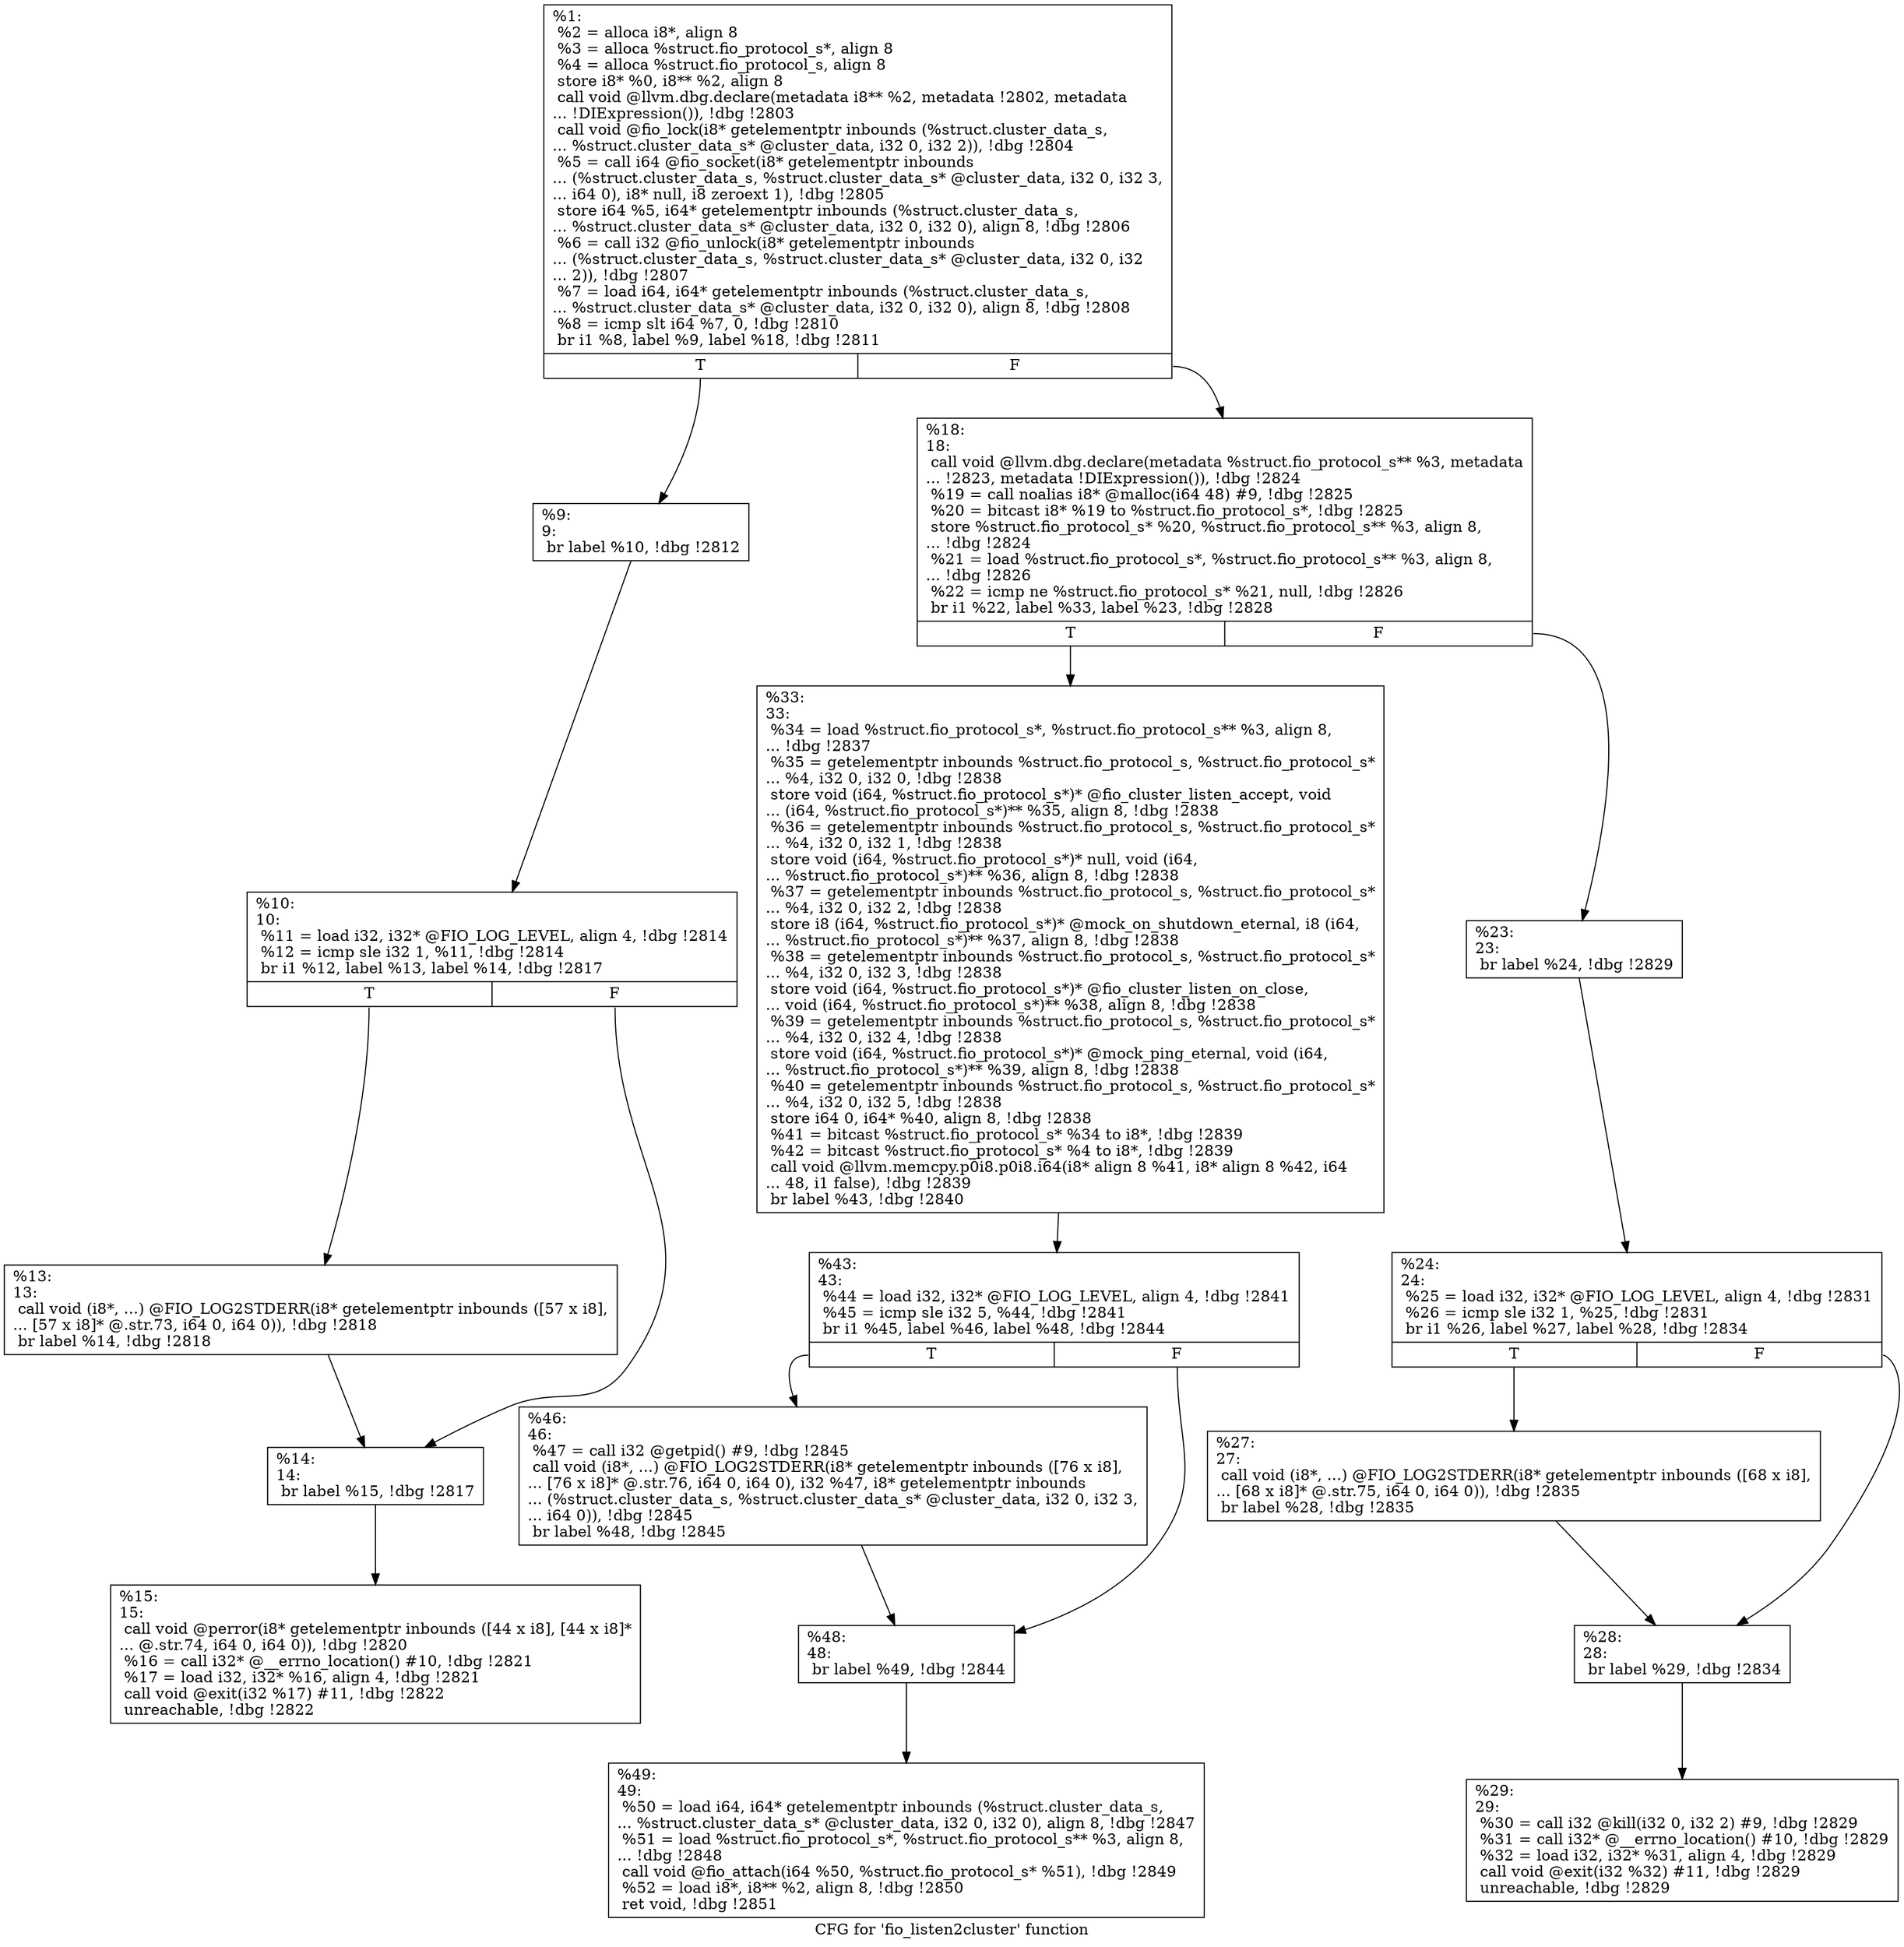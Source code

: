 digraph "CFG for 'fio_listen2cluster' function" {
	label="CFG for 'fio_listen2cluster' function";

	Node0x5568514235f0 [shape=record,label="{%1:\l  %2 = alloca i8*, align 8\l  %3 = alloca %struct.fio_protocol_s*, align 8\l  %4 = alloca %struct.fio_protocol_s, align 8\l  store i8* %0, i8** %2, align 8\l  call void @llvm.dbg.declare(metadata i8** %2, metadata !2802, metadata\l... !DIExpression()), !dbg !2803\l  call void @fio_lock(i8* getelementptr inbounds (%struct.cluster_data_s,\l... %struct.cluster_data_s* @cluster_data, i32 0, i32 2)), !dbg !2804\l  %5 = call i64 @fio_socket(i8* getelementptr inbounds\l... (%struct.cluster_data_s, %struct.cluster_data_s* @cluster_data, i32 0, i32 3,\l... i64 0), i8* null, i8 zeroext 1), !dbg !2805\l  store i64 %5, i64* getelementptr inbounds (%struct.cluster_data_s,\l... %struct.cluster_data_s* @cluster_data, i32 0, i32 0), align 8, !dbg !2806\l  %6 = call i32 @fio_unlock(i8* getelementptr inbounds\l... (%struct.cluster_data_s, %struct.cluster_data_s* @cluster_data, i32 0, i32\l... 2)), !dbg !2807\l  %7 = load i64, i64* getelementptr inbounds (%struct.cluster_data_s,\l... %struct.cluster_data_s* @cluster_data, i32 0, i32 0), align 8, !dbg !2808\l  %8 = icmp slt i64 %7, 0, !dbg !2810\l  br i1 %8, label %9, label %18, !dbg !2811\l|{<s0>T|<s1>F}}"];
	Node0x5568514235f0:s0 -> Node0x556851426fa0;
	Node0x5568514235f0:s1 -> Node0x556851427130;
	Node0x556851426fa0 [shape=record,label="{%9:\l9:                                                \l  br label %10, !dbg !2812\l}"];
	Node0x556851426fa0 -> Node0x556851426ff0;
	Node0x556851426ff0 [shape=record,label="{%10:\l10:                                               \l  %11 = load i32, i32* @FIO_LOG_LEVEL, align 4, !dbg !2814\l  %12 = icmp sle i32 1, %11, !dbg !2814\l  br i1 %12, label %13, label %14, !dbg !2817\l|{<s0>T|<s1>F}}"];
	Node0x556851426ff0:s0 -> Node0x556851427040;
	Node0x556851426ff0:s1 -> Node0x556851427090;
	Node0x556851427040 [shape=record,label="{%13:\l13:                                               \l  call void (i8*, ...) @FIO_LOG2STDERR(i8* getelementptr inbounds ([57 x i8],\l... [57 x i8]* @.str.73, i64 0, i64 0)), !dbg !2818\l  br label %14, !dbg !2818\l}"];
	Node0x556851427040 -> Node0x556851427090;
	Node0x556851427090 [shape=record,label="{%14:\l14:                                               \l  br label %15, !dbg !2817\l}"];
	Node0x556851427090 -> Node0x5568514270e0;
	Node0x5568514270e0 [shape=record,label="{%15:\l15:                                               \l  call void @perror(i8* getelementptr inbounds ([44 x i8], [44 x i8]*\l... @.str.74, i64 0, i64 0)), !dbg !2820\l  %16 = call i32* @__errno_location() #10, !dbg !2821\l  %17 = load i32, i32* %16, align 4, !dbg !2821\l  call void @exit(i32 %17) #11, !dbg !2822\l  unreachable, !dbg !2822\l}"];
	Node0x556851427130 [shape=record,label="{%18:\l18:                                               \l  call void @llvm.dbg.declare(metadata %struct.fio_protocol_s** %3, metadata\l... !2823, metadata !DIExpression()), !dbg !2824\l  %19 = call noalias i8* @malloc(i64 48) #9, !dbg !2825\l  %20 = bitcast i8* %19 to %struct.fio_protocol_s*, !dbg !2825\l  store %struct.fio_protocol_s* %20, %struct.fio_protocol_s** %3, align 8,\l... !dbg !2824\l  %21 = load %struct.fio_protocol_s*, %struct.fio_protocol_s** %3, align 8,\l... !dbg !2826\l  %22 = icmp ne %struct.fio_protocol_s* %21, null, !dbg !2826\l  br i1 %22, label %33, label %23, !dbg !2828\l|{<s0>T|<s1>F}}"];
	Node0x556851427130:s0 -> Node0x556851427310;
	Node0x556851427130:s1 -> Node0x556851427180;
	Node0x556851427180 [shape=record,label="{%23:\l23:                                               \l  br label %24, !dbg !2829\l}"];
	Node0x556851427180 -> Node0x5568514271d0;
	Node0x5568514271d0 [shape=record,label="{%24:\l24:                                               \l  %25 = load i32, i32* @FIO_LOG_LEVEL, align 4, !dbg !2831\l  %26 = icmp sle i32 1, %25, !dbg !2831\l  br i1 %26, label %27, label %28, !dbg !2834\l|{<s0>T|<s1>F}}"];
	Node0x5568514271d0:s0 -> Node0x556851427220;
	Node0x5568514271d0:s1 -> Node0x556851427270;
	Node0x556851427220 [shape=record,label="{%27:\l27:                                               \l  call void (i8*, ...) @FIO_LOG2STDERR(i8* getelementptr inbounds ([68 x i8],\l... [68 x i8]* @.str.75, i64 0, i64 0)), !dbg !2835\l  br label %28, !dbg !2835\l}"];
	Node0x556851427220 -> Node0x556851427270;
	Node0x556851427270 [shape=record,label="{%28:\l28:                                               \l  br label %29, !dbg !2834\l}"];
	Node0x556851427270 -> Node0x5568514272c0;
	Node0x5568514272c0 [shape=record,label="{%29:\l29:                                               \l  %30 = call i32 @kill(i32 0, i32 2) #9, !dbg !2829\l  %31 = call i32* @__errno_location() #10, !dbg !2829\l  %32 = load i32, i32* %31, align 4, !dbg !2829\l  call void @exit(i32 %32) #11, !dbg !2829\l  unreachable, !dbg !2829\l}"];
	Node0x556851427310 [shape=record,label="{%33:\l33:                                               \l  %34 = load %struct.fio_protocol_s*, %struct.fio_protocol_s** %3, align 8,\l... !dbg !2837\l  %35 = getelementptr inbounds %struct.fio_protocol_s, %struct.fio_protocol_s*\l... %4, i32 0, i32 0, !dbg !2838\l  store void (i64, %struct.fio_protocol_s*)* @fio_cluster_listen_accept, void\l... (i64, %struct.fio_protocol_s*)** %35, align 8, !dbg !2838\l  %36 = getelementptr inbounds %struct.fio_protocol_s, %struct.fio_protocol_s*\l... %4, i32 0, i32 1, !dbg !2838\l  store void (i64, %struct.fio_protocol_s*)* null, void (i64,\l... %struct.fio_protocol_s*)** %36, align 8, !dbg !2838\l  %37 = getelementptr inbounds %struct.fio_protocol_s, %struct.fio_protocol_s*\l... %4, i32 0, i32 2, !dbg !2838\l  store i8 (i64, %struct.fio_protocol_s*)* @mock_on_shutdown_eternal, i8 (i64,\l... %struct.fio_protocol_s*)** %37, align 8, !dbg !2838\l  %38 = getelementptr inbounds %struct.fio_protocol_s, %struct.fio_protocol_s*\l... %4, i32 0, i32 3, !dbg !2838\l  store void (i64, %struct.fio_protocol_s*)* @fio_cluster_listen_on_close,\l... void (i64, %struct.fio_protocol_s*)** %38, align 8, !dbg !2838\l  %39 = getelementptr inbounds %struct.fio_protocol_s, %struct.fio_protocol_s*\l... %4, i32 0, i32 4, !dbg !2838\l  store void (i64, %struct.fio_protocol_s*)* @mock_ping_eternal, void (i64,\l... %struct.fio_protocol_s*)** %39, align 8, !dbg !2838\l  %40 = getelementptr inbounds %struct.fio_protocol_s, %struct.fio_protocol_s*\l... %4, i32 0, i32 5, !dbg !2838\l  store i64 0, i64* %40, align 8, !dbg !2838\l  %41 = bitcast %struct.fio_protocol_s* %34 to i8*, !dbg !2839\l  %42 = bitcast %struct.fio_protocol_s* %4 to i8*, !dbg !2839\l  call void @llvm.memcpy.p0i8.p0i8.i64(i8* align 8 %41, i8* align 8 %42, i64\l... 48, i1 false), !dbg !2839\l  br label %43, !dbg !2840\l}"];
	Node0x556851427310 -> Node0x556851427360;
	Node0x556851427360 [shape=record,label="{%43:\l43:                                               \l  %44 = load i32, i32* @FIO_LOG_LEVEL, align 4, !dbg !2841\l  %45 = icmp sle i32 5, %44, !dbg !2841\l  br i1 %45, label %46, label %48, !dbg !2844\l|{<s0>T|<s1>F}}"];
	Node0x556851427360:s0 -> Node0x5568514273b0;
	Node0x556851427360:s1 -> Node0x556851427400;
	Node0x5568514273b0 [shape=record,label="{%46:\l46:                                               \l  %47 = call i32 @getpid() #9, !dbg !2845\l  call void (i8*, ...) @FIO_LOG2STDERR(i8* getelementptr inbounds ([76 x i8],\l... [76 x i8]* @.str.76, i64 0, i64 0), i32 %47, i8* getelementptr inbounds\l... (%struct.cluster_data_s, %struct.cluster_data_s* @cluster_data, i32 0, i32 3,\l... i64 0)), !dbg !2845\l  br label %48, !dbg !2845\l}"];
	Node0x5568514273b0 -> Node0x556851427400;
	Node0x556851427400 [shape=record,label="{%48:\l48:                                               \l  br label %49, !dbg !2844\l}"];
	Node0x556851427400 -> Node0x556851427450;
	Node0x556851427450 [shape=record,label="{%49:\l49:                                               \l  %50 = load i64, i64* getelementptr inbounds (%struct.cluster_data_s,\l... %struct.cluster_data_s* @cluster_data, i32 0, i32 0), align 8, !dbg !2847\l  %51 = load %struct.fio_protocol_s*, %struct.fio_protocol_s** %3, align 8,\l... !dbg !2848\l  call void @fio_attach(i64 %50, %struct.fio_protocol_s* %51), !dbg !2849\l  %52 = load i8*, i8** %2, align 8, !dbg !2850\l  ret void, !dbg !2851\l}"];
}
